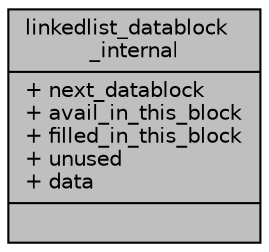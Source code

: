 digraph "linkedlist_datablock_internal"
{
  edge [fontname="Helvetica",fontsize="10",labelfontname="Helvetica",labelfontsize="10"];
  node [fontname="Helvetica",fontsize="10",shape=record];
  Node1 [label="{linkedlist_datablock\l_internal\n|+ next_datablock\l+ avail_in_this_block\l+ filled_in_this_block\l+ unused\l+ data\l|}",height=0.2,width=0.4,color="black", fillcolor="grey75", style="filled", fontcolor="black"];
}
